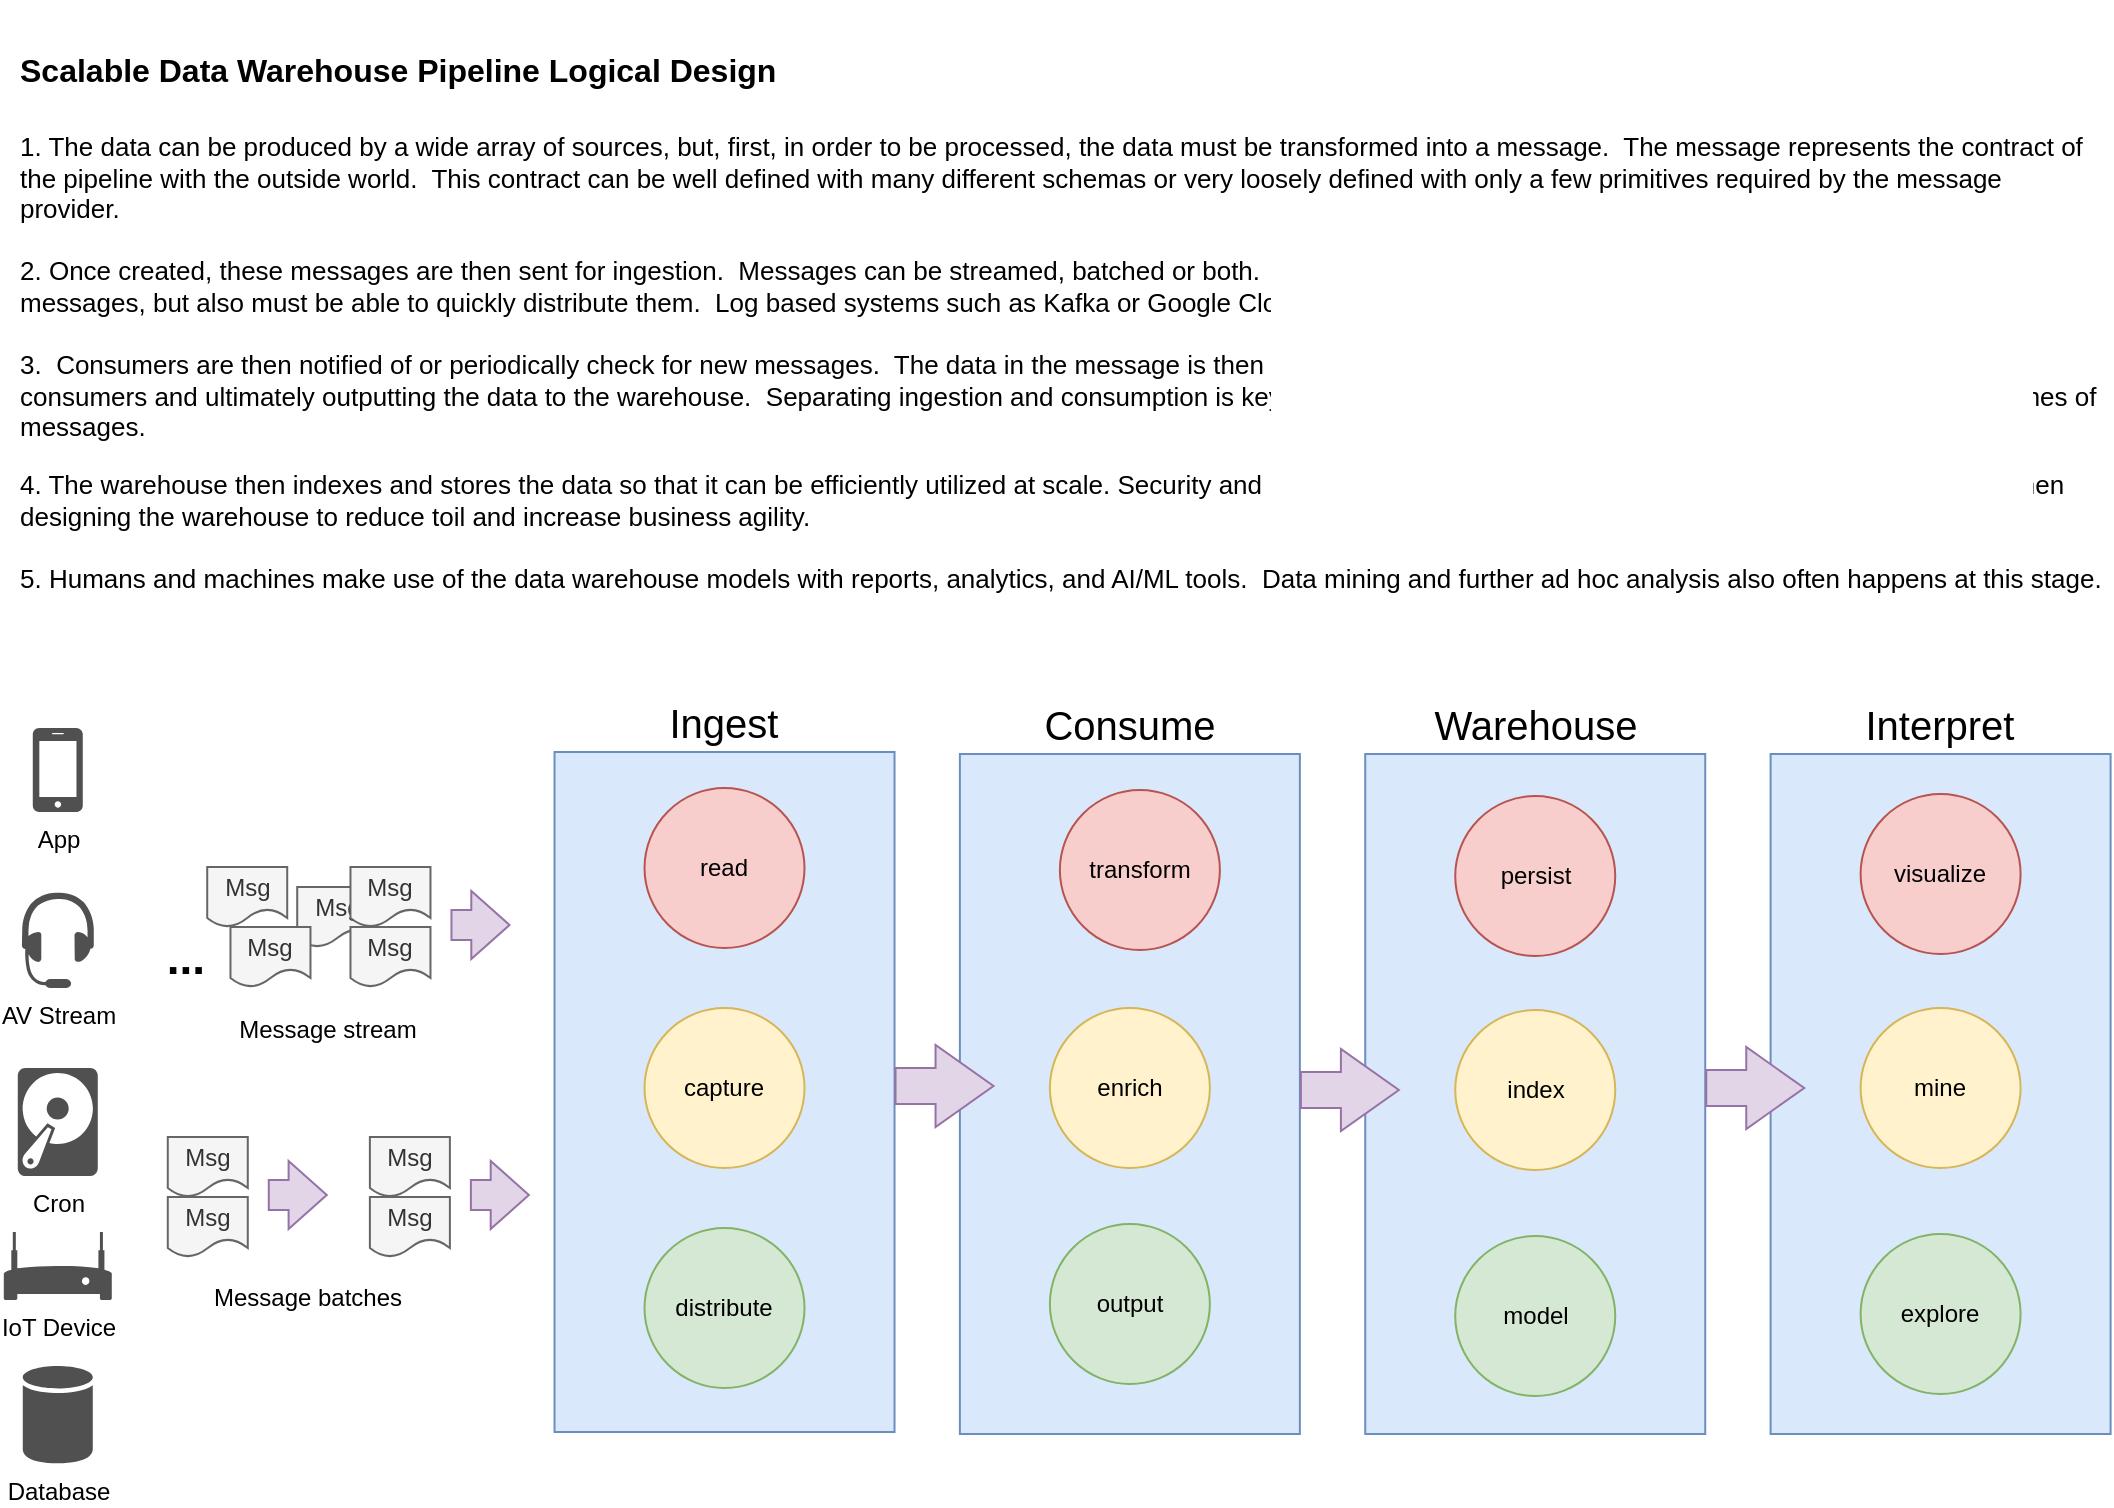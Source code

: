 <mxfile version="21.0.2" type="github">
  <diagram name="Data Warehouse" id="kMoMCdpy5W8sNm-j3-ZK">
    <mxGraphModel dx="1885" dy="860" grid="1" gridSize="10" guides="1" tooltips="1" connect="1" arrows="1" fold="1" page="1" pageScale="1" pageWidth="1100" pageHeight="850" math="0" shadow="0">
      <root>
        <mxCell id="0" />
        <mxCell id="1" parent="0" />
        <mxCell id="oZlIYxZioADE4AoBYQHe-13" value="Consume" style="rounded=0;whiteSpace=wrap;html=1;fillColor=#dae8fc;strokeColor=#6c8ebf;labelPosition=center;verticalLabelPosition=top;align=center;verticalAlign=bottom;fontStyle=0;fontSize=20;" parent="1" vertex="1">
          <mxGeometry x="499.94" y="383" width="170" height="340" as="geometry" />
        </mxCell>
        <mxCell id="oZlIYxZioADE4AoBYQHe-14" value="Warehouse" style="rounded=0;whiteSpace=wrap;html=1;fillColor=#dae8fc;strokeColor=#6c8ebf;labelPosition=center;verticalLabelPosition=top;align=center;verticalAlign=bottom;fontStyle=0;fontSize=20;" parent="1" vertex="1">
          <mxGeometry x="702.62" y="383" width="170" height="340" as="geometry" />
        </mxCell>
        <mxCell id="oZlIYxZioADE4AoBYQHe-15" value="Interpret" style="rounded=0;whiteSpace=wrap;html=1;fillColor=#dae8fc;strokeColor=#6c8ebf;labelPosition=center;verticalLabelPosition=top;align=center;verticalAlign=bottom;fontStyle=0;fontSize=20;" parent="1" vertex="1">
          <mxGeometry x="905.3" y="383" width="170" height="340" as="geometry" />
        </mxCell>
        <mxCell id="n4prdCTuh-MEloS2UhjO-1" value="Ingest" style="rounded=0;whiteSpace=wrap;html=1;fillColor=#dae8fc;strokeColor=#6c8ebf;labelPosition=center;verticalLabelPosition=top;align=center;verticalAlign=bottom;fontStyle=0;fontSize=20;" parent="1" vertex="1">
          <mxGeometry x="297.26" y="382" width="170" height="340" as="geometry" />
        </mxCell>
        <mxCell id="n4prdCTuh-MEloS2UhjO-3" value="read" style="ellipse;whiteSpace=wrap;html=1;aspect=fixed;fillColor=#f8cecc;strokeColor=#b85450;" parent="1" vertex="1">
          <mxGeometry x="342.26" y="400" width="80" height="80" as="geometry" />
        </mxCell>
        <mxCell id="n4prdCTuh-MEloS2UhjO-4" value="capture" style="ellipse;whiteSpace=wrap;html=1;aspect=fixed;fillColor=#fff2cc;strokeColor=#d6b656;" parent="1" vertex="1">
          <mxGeometry x="342.26" y="510" width="80" height="80" as="geometry" />
        </mxCell>
        <mxCell id="n4prdCTuh-MEloS2UhjO-5" value="distribute" style="ellipse;whiteSpace=wrap;html=1;aspect=fixed;fillColor=#d5e8d4;strokeColor=#82b366;" parent="1" vertex="1">
          <mxGeometry x="342.26" y="620" width="80" height="80" as="geometry" />
        </mxCell>
        <mxCell id="n4prdCTuh-MEloS2UhjO-12" value="IoT Device" style="sketch=0;pointerEvents=1;shadow=0;dashed=0;html=1;strokeColor=none;fillColor=#505050;labelPosition=center;verticalLabelPosition=bottom;verticalAlign=top;outlineConnect=0;align=center;shape=mxgraph.office.devices.modem;" parent="1" vertex="1">
          <mxGeometry x="21.89" y="622" width="54" height="34" as="geometry" />
        </mxCell>
        <mxCell id="n4prdCTuh-MEloS2UhjO-15" value="Cron" style="sketch=0;pointerEvents=1;shadow=0;dashed=0;html=1;strokeColor=none;fillColor=#505050;labelPosition=center;verticalLabelPosition=bottom;verticalAlign=top;outlineConnect=0;align=center;shape=mxgraph.office.devices.hard_disk;" parent="1" vertex="1">
          <mxGeometry x="28.89" y="540" width="40" height="54" as="geometry" />
        </mxCell>
        <mxCell id="n4prdCTuh-MEloS2UhjO-16" value="App" style="sketch=0;pointerEvents=1;shadow=0;dashed=0;html=1;strokeColor=none;fillColor=#505050;labelPosition=center;verticalLabelPosition=bottom;verticalAlign=top;outlineConnect=0;align=center;shape=mxgraph.office.devices.cell_phone_iphone_standalone;" parent="1" vertex="1">
          <mxGeometry x="36.39" y="370" width="25" height="42" as="geometry" />
        </mxCell>
        <mxCell id="n4prdCTuh-MEloS2UhjO-17" value="AV Stream" style="sketch=0;pointerEvents=1;shadow=0;dashed=0;html=1;strokeColor=none;fillColor=#505050;labelPosition=center;verticalLabelPosition=bottom;verticalAlign=top;outlineConnect=0;align=center;shape=mxgraph.office.devices.headset;" parent="1" vertex="1">
          <mxGeometry x="30.89" y="452" width="36" height="48" as="geometry" />
        </mxCell>
        <mxCell id="n4prdCTuh-MEloS2UhjO-21" value="transform" style="ellipse;whiteSpace=wrap;html=1;aspect=fixed;fillColor=#f8cecc;strokeColor=#b85450;" parent="1" vertex="1">
          <mxGeometry x="549.94" y="401" width="80" height="80" as="geometry" />
        </mxCell>
        <mxCell id="n4prdCTuh-MEloS2UhjO-22" value="enrich" style="ellipse;whiteSpace=wrap;html=1;aspect=fixed;fillColor=#fff2cc;strokeColor=#d6b656;" parent="1" vertex="1">
          <mxGeometry x="544.94" y="510" width="80" height="80" as="geometry" />
        </mxCell>
        <mxCell id="n4prdCTuh-MEloS2UhjO-23" value="output" style="ellipse;whiteSpace=wrap;html=1;aspect=fixed;fillColor=#d5e8d4;strokeColor=#82b366;" parent="1" vertex="1">
          <mxGeometry x="544.94" y="618" width="80" height="80" as="geometry" />
        </mxCell>
        <mxCell id="n4prdCTuh-MEloS2UhjO-26" value="persist" style="ellipse;whiteSpace=wrap;html=1;aspect=fixed;fillColor=#f8cecc;strokeColor=#b85450;" parent="1" vertex="1">
          <mxGeometry x="747.62" y="404" width="80" height="80" as="geometry" />
        </mxCell>
        <mxCell id="n4prdCTuh-MEloS2UhjO-27" value="index" style="ellipse;whiteSpace=wrap;html=1;aspect=fixed;fillColor=#fff2cc;strokeColor=#d6b656;" parent="1" vertex="1">
          <mxGeometry x="747.62" y="511" width="80" height="80" as="geometry" />
        </mxCell>
        <mxCell id="n4prdCTuh-MEloS2UhjO-28" value="model" style="ellipse;whiteSpace=wrap;html=1;aspect=fixed;fillColor=#d5e8d4;strokeColor=#82b366;" parent="1" vertex="1">
          <mxGeometry x="747.62" y="624" width="80" height="80" as="geometry" />
        </mxCell>
        <mxCell id="n4prdCTuh-MEloS2UhjO-31" value="visualize" style="ellipse;whiteSpace=wrap;html=1;aspect=fixed;fillColor=#f8cecc;strokeColor=#b85450;" parent="1" vertex="1">
          <mxGeometry x="950.3" y="403" width="80" height="80" as="geometry" />
        </mxCell>
        <mxCell id="n4prdCTuh-MEloS2UhjO-32" value="mine" style="ellipse;whiteSpace=wrap;html=1;aspect=fixed;fillColor=#fff2cc;strokeColor=#d6b656;" parent="1" vertex="1">
          <mxGeometry x="950.3" y="510" width="80" height="80" as="geometry" />
        </mxCell>
        <mxCell id="n4prdCTuh-MEloS2UhjO-33" value="explore" style="ellipse;whiteSpace=wrap;html=1;aspect=fixed;fillColor=#d5e8d4;strokeColor=#82b366;" parent="1" vertex="1">
          <mxGeometry x="950.3" y="623" width="80" height="80" as="geometry" />
        </mxCell>
        <mxCell id="oZlIYxZioADE4AoBYQHe-9" value="Database" style="sketch=0;shadow=0;dashed=0;html=1;strokeColor=none;fillColor=#505050;labelPosition=center;verticalLabelPosition=bottom;verticalAlign=top;outlineConnect=0;align=center;shape=mxgraph.office.databases.database;" parent="1" vertex="1">
          <mxGeometry x="31.39" y="689" width="35" height="49" as="geometry" />
        </mxCell>
        <mxCell id="oZlIYxZioADE4AoBYQHe-10" value="&lt;h1 style=&quot;&quot;&gt;&lt;font style=&quot;font-size: 16px;&quot;&gt;Scalable Data Warehouse Pipeline Logical Design&lt;/font&gt;&lt;/h1&gt;&lt;p style=&quot;font-size: 13px;&quot;&gt;1. The data can be produced by a wide array of sources, but, first, in order to be processed, the data must be transformed into a message.&amp;nbsp; The message represents the contract of the pipeline with the outside world.&amp;nbsp; This contract can be well defined with many different schemas or very loosely defined with only a few primitives required by the message provider.&amp;nbsp; &lt;br style=&quot;font-size: 13px;&quot;&gt;&lt;br style=&quot;font-size: 13px;&quot;&gt;2. Once created, these messages are then sent for ingestion.&amp;nbsp; Messages can be streamed, batched or both.&amp;nbsp; The ingestion process must not only be able to quickly store the messages, but also must be able to quickly distribute them.&amp;nbsp; Log based systems such as Kafka or Google Cloud Pub/Sub are well suited for this process.&amp;nbsp; &lt;br style=&quot;font-size: 13px;&quot;&gt;&lt;br style=&quot;font-size: 13px;&quot;&gt;3.&amp;nbsp; Consumers are then notified of or periodically check for new messages.&amp;nbsp; The data in the message is then validated, updated, enriched, transformed and acted upon by the consumers and ultimately outputting the data to the warehouse.&amp;nbsp; Separating ingestion and consumption is key to being able to scale and process cost effectively for large volumes of messages.&amp;nbsp;&amp;nbsp;&lt;/p&gt;&lt;p style=&quot;font-size: 13px;&quot;&gt;4. The warehouse then indexes and stores the data so that it can be efficiently utilized at scale. Security and models to enable self service capabilities should be considered when designing the warehouse to reduce toil and increase business agility.&lt;br style=&quot;font-size: 13px;&quot;&gt;&lt;br style=&quot;font-size: 13px;&quot;&gt;5. Humans and machines make use of the data warehouse models with reports, analytics, and AI/ML tools.&amp;nbsp; Data mining and further ad hoc analysis also often happens at this stage.&lt;br style=&quot;font-size: 13px;&quot;&gt;&lt;/p&gt;" style="text;html=1;strokeColor=none;fillColor=none;spacing=5;spacingTop=-20;whiteSpace=wrap;overflow=hidden;rounded=0;fontSize=13;" parent="1" vertex="1">
          <mxGeometry x="25.3" y="16" width="1050" height="304" as="geometry" />
        </mxCell>
        <mxCell id="oZlIYxZioADE4AoBYQHe-28" value="Message stream" style="text;html=1;strokeColor=none;fillColor=none;align=center;verticalAlign=middle;whiteSpace=wrap;rounded=0;" parent="1" vertex="1">
          <mxGeometry x="103.89" y="511" width="160" height="20" as="geometry" />
        </mxCell>
        <mxCell id="oZlIYxZioADE4AoBYQHe-29" value="Message batches" style="text;html=1;strokeColor=none;fillColor=none;align=center;verticalAlign=middle;whiteSpace=wrap;rounded=0;" parent="1" vertex="1">
          <mxGeometry x="78.89" y="644.5" width="190" height="20" as="geometry" />
        </mxCell>
        <mxCell id="dWF9ONsK556TgpkqojAo-25" value="Msg" style="shape=document;whiteSpace=wrap;html=1;boundedLbl=1;fillColor=#f5f5f5;fontColor=#333333;strokeColor=#666666;" vertex="1" parent="1">
          <mxGeometry x="168.61" y="449.5" width="40" height="30" as="geometry" />
        </mxCell>
        <mxCell id="dWF9ONsK556TgpkqojAo-30" value="" style="shape=flexArrow;endArrow=classic;html=1;rounded=0;fillColor=#e1d5e7;strokeColor=#9673a6;endWidth=22;endSize=9.33;width=18;labelBackgroundColor=none;" edge="1" parent="1">
          <mxGeometry x="0.03" width="50" height="50" relative="1" as="geometry">
            <mxPoint x="467.26" y="549" as="sourcePoint" />
            <mxPoint x="517.26" y="549" as="targetPoint" />
            <mxPoint as="offset" />
          </mxGeometry>
        </mxCell>
        <mxCell id="dWF9ONsK556TgpkqojAo-32" value="" style="shape=flexArrow;endArrow=classic;html=1;rounded=0;fillColor=#e1d5e7;strokeColor=#9673a6;endWidth=22;endSize=9.33;width=18;labelBackgroundColor=none;" edge="1" parent="1">
          <mxGeometry x="0.03" width="50" height="50" relative="1" as="geometry">
            <mxPoint x="669.94" y="551" as="sourcePoint" />
            <mxPoint x="719.94" y="551" as="targetPoint" />
            <mxPoint as="offset" />
          </mxGeometry>
        </mxCell>
        <mxCell id="dWF9ONsK556TgpkqojAo-34" value="" style="shape=flexArrow;endArrow=classic;html=1;rounded=0;fillColor=#e1d5e7;strokeColor=#9673a6;endWidth=22;endSize=9.33;width=18;labelBackgroundColor=none;" edge="1" parent="1">
          <mxGeometry x="0.03" width="50" height="50" relative="1" as="geometry">
            <mxPoint x="872.62" y="550" as="sourcePoint" />
            <mxPoint x="922.62" y="550" as="targetPoint" />
            <mxPoint as="offset" />
          </mxGeometry>
        </mxCell>
        <mxCell id="dWF9ONsK556TgpkqojAo-36" value="Msg" style="shape=document;whiteSpace=wrap;html=1;boundedLbl=1;fillColor=#f5f5f5;fontColor=#333333;strokeColor=#666666;" vertex="1" parent="1">
          <mxGeometry x="135.24" y="469.5" width="40" height="30" as="geometry" />
        </mxCell>
        <mxCell id="dWF9ONsK556TgpkqojAo-37" value="Msg" style="shape=document;whiteSpace=wrap;html=1;boundedLbl=1;fillColor=#f5f5f5;fontColor=#333333;strokeColor=#666666;" vertex="1" parent="1">
          <mxGeometry x="123.61" y="439.5" width="40" height="30" as="geometry" />
        </mxCell>
        <mxCell id="dWF9ONsK556TgpkqojAo-39" value="Msg" style="shape=document;whiteSpace=wrap;html=1;boundedLbl=1;fillColor=#f5f5f5;fontColor=#333333;strokeColor=#666666;" vertex="1" parent="1">
          <mxGeometry x="195.24" y="469.5" width="40" height="30" as="geometry" />
        </mxCell>
        <mxCell id="dWF9ONsK556TgpkqojAo-40" value="Msg" style="shape=document;whiteSpace=wrap;html=1;boundedLbl=1;fillColor=#f5f5f5;fontColor=#333333;strokeColor=#666666;" vertex="1" parent="1">
          <mxGeometry x="195.24" y="439.5" width="40" height="30" as="geometry" />
        </mxCell>
        <mxCell id="dWF9ONsK556TgpkqojAo-41" value="" style="shape=flexArrow;endArrow=classic;html=1;rounded=0;fillColor=#e1d5e7;strokeColor=#9673a6;endWidth=18;endSize=6.03;width=15;labelBackgroundColor=none;" edge="1" parent="1">
          <mxGeometry x="0.03" width="50" height="50" relative="1" as="geometry">
            <mxPoint x="245.24" y="468.5" as="sourcePoint" />
            <mxPoint x="275.24" y="468.5" as="targetPoint" />
            <mxPoint as="offset" />
          </mxGeometry>
        </mxCell>
        <mxCell id="dWF9ONsK556TgpkqojAo-42" value="Msg" style="shape=document;whiteSpace=wrap;html=1;boundedLbl=1;fillColor=#f5f5f5;fontColor=#333333;strokeColor=#666666;" vertex="1" parent="1">
          <mxGeometry x="103.89" y="604.5" width="40" height="30" as="geometry" />
        </mxCell>
        <mxCell id="dWF9ONsK556TgpkqojAo-43" value="Msg" style="shape=document;whiteSpace=wrap;html=1;boundedLbl=1;fillColor=#f5f5f5;fontColor=#333333;strokeColor=#666666;" vertex="1" parent="1">
          <mxGeometry x="103.89" y="574.5" width="40" height="30" as="geometry" />
        </mxCell>
        <mxCell id="dWF9ONsK556TgpkqojAo-44" value="" style="shape=flexArrow;endArrow=classic;html=1;rounded=0;fillColor=#e1d5e7;strokeColor=#9673a6;endWidth=18;endSize=6.03;width=15;labelBackgroundColor=none;" edge="1" parent="1">
          <mxGeometry x="0.03" width="50" height="50" relative="1" as="geometry">
            <mxPoint x="153.89" y="603.5" as="sourcePoint" />
            <mxPoint x="183.89" y="603.5" as="targetPoint" />
            <mxPoint as="offset" />
          </mxGeometry>
        </mxCell>
        <mxCell id="dWF9ONsK556TgpkqojAo-45" value="Msg" style="shape=document;whiteSpace=wrap;html=1;boundedLbl=1;fillColor=#f5f5f5;fontColor=#333333;strokeColor=#666666;" vertex="1" parent="1">
          <mxGeometry x="204.94" y="604.5" width="40" height="30" as="geometry" />
        </mxCell>
        <mxCell id="dWF9ONsK556TgpkqojAo-46" value="Msg" style="shape=document;whiteSpace=wrap;html=1;boundedLbl=1;fillColor=#f5f5f5;fontColor=#333333;strokeColor=#666666;" vertex="1" parent="1">
          <mxGeometry x="204.94" y="574.5" width="40" height="30" as="geometry" />
        </mxCell>
        <mxCell id="dWF9ONsK556TgpkqojAo-47" value="" style="shape=flexArrow;endArrow=classic;html=1;rounded=0;fillColor=#e1d5e7;strokeColor=#9673a6;endWidth=18;endSize=6.03;width=15;labelBackgroundColor=none;" edge="1" parent="1">
          <mxGeometry x="0.03" width="50" height="50" relative="1" as="geometry">
            <mxPoint x="254.94" y="603.5" as="sourcePoint" />
            <mxPoint x="284.94" y="603.5" as="targetPoint" />
            <mxPoint as="offset" />
          </mxGeometry>
        </mxCell>
        <mxCell id="dWF9ONsK556TgpkqojAo-50" value="..." style="text;html=1;strokeColor=none;fillColor=none;align=center;verticalAlign=middle;whiteSpace=wrap;rounded=0;fontStyle=1;fontSize=23;" vertex="1" parent="1">
          <mxGeometry x="93.89" y="474.5" width="38.37" height="20" as="geometry" />
        </mxCell>
      </root>
    </mxGraphModel>
  </diagram>
</mxfile>
